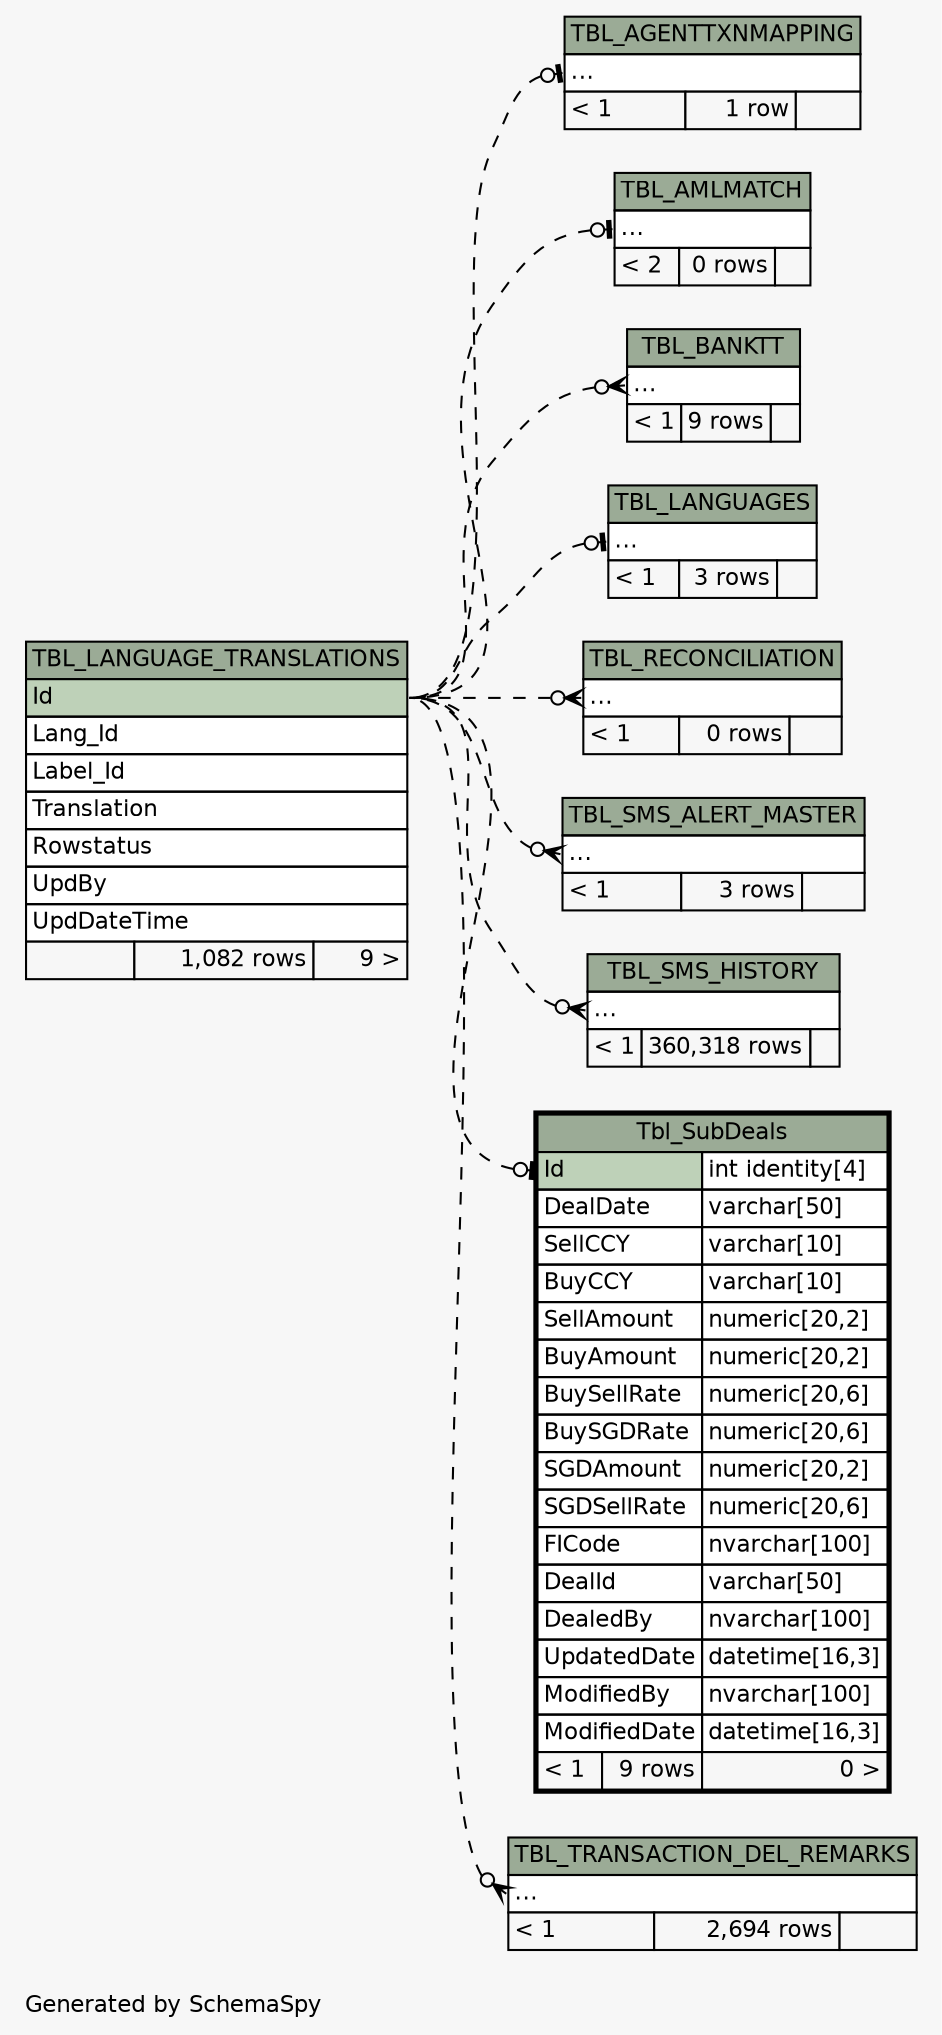 // dot 2.38.0 on Windows 10 10.0
// SchemaSpy rev 590
digraph "impliedTwoDegreesRelationshipsDiagram" {
  graph [
    rankdir="RL"
    bgcolor="#f7f7f7"
    label="\nGenerated by SchemaSpy"
    labeljust="l"
    nodesep="0.18"
    ranksep="0.46"
    fontname="Helvetica"
    fontsize="11"
  ];
  node [
    fontname="Helvetica"
    fontsize="11"
    shape="plaintext"
  ];
  edge [
    arrowsize="0.8"
  ];
  "TBL_AGENTTXNMAPPING":"elipses":w -> "TBL_LANGUAGE_TRANSLATIONS":"Id":e [arrowhead=none dir=back arrowtail=teeodot style=dashed];
  "TBL_AMLMATCH":"elipses":w -> "TBL_LANGUAGE_TRANSLATIONS":"Id":e [arrowhead=none dir=back arrowtail=teeodot style=dashed];
  "TBL_BANKTT":"elipses":w -> "TBL_LANGUAGE_TRANSLATIONS":"Id":e [arrowhead=none dir=back arrowtail=crowodot style=dashed];
  "TBL_LANGUAGES":"elipses":w -> "TBL_LANGUAGE_TRANSLATIONS":"Id":e [arrowhead=none dir=back arrowtail=teeodot style=dashed];
  "TBL_RECONCILIATION":"elipses":w -> "TBL_LANGUAGE_TRANSLATIONS":"Id":e [arrowhead=none dir=back arrowtail=crowodot style=dashed];
  "TBL_SMS_ALERT_MASTER":"elipses":w -> "TBL_LANGUAGE_TRANSLATIONS":"Id":e [arrowhead=none dir=back arrowtail=crowodot style=dashed];
  "TBL_SMS_HISTORY":"elipses":w -> "TBL_LANGUAGE_TRANSLATIONS":"Id":e [arrowhead=none dir=back arrowtail=crowodot style=dashed];
  "Tbl_SubDeals":"Id":w -> "TBL_LANGUAGE_TRANSLATIONS":"Id":e [arrowhead=none dir=back arrowtail=teeodot style=dashed];
  "TBL_TRANSACTION_DEL_REMARKS":"elipses":w -> "TBL_LANGUAGE_TRANSLATIONS":"Id":e [arrowhead=none dir=back arrowtail=crowodot style=dashed];
  "TBL_AGENTTXNMAPPING" [
    label=<
    <TABLE BORDER="0" CELLBORDER="1" CELLSPACING="0" BGCOLOR="#ffffff">
      <TR><TD COLSPAN="3" BGCOLOR="#9bab96" ALIGN="CENTER">TBL_AGENTTXNMAPPING</TD></TR>
      <TR><TD PORT="elipses" COLSPAN="3" ALIGN="LEFT">...</TD></TR>
      <TR><TD ALIGN="LEFT" BGCOLOR="#f7f7f7">&lt; 1</TD><TD ALIGN="RIGHT" BGCOLOR="#f7f7f7">1 row</TD><TD ALIGN="RIGHT" BGCOLOR="#f7f7f7">  </TD></TR>
    </TABLE>>
    URL="TBL_AGENTTXNMAPPING.html"
    tooltip="TBL_AGENTTXNMAPPING"
  ];
  "TBL_AMLMATCH" [
    label=<
    <TABLE BORDER="0" CELLBORDER="1" CELLSPACING="0" BGCOLOR="#ffffff">
      <TR><TD COLSPAN="3" BGCOLOR="#9bab96" ALIGN="CENTER">TBL_AMLMATCH</TD></TR>
      <TR><TD PORT="elipses" COLSPAN="3" ALIGN="LEFT">...</TD></TR>
      <TR><TD ALIGN="LEFT" BGCOLOR="#f7f7f7">&lt; 2</TD><TD ALIGN="RIGHT" BGCOLOR="#f7f7f7">0 rows</TD><TD ALIGN="RIGHT" BGCOLOR="#f7f7f7">  </TD></TR>
    </TABLE>>
    URL="TBL_AMLMATCH.html"
    tooltip="TBL_AMLMATCH"
  ];
  "TBL_BANKTT" [
    label=<
    <TABLE BORDER="0" CELLBORDER="1" CELLSPACING="0" BGCOLOR="#ffffff">
      <TR><TD COLSPAN="3" BGCOLOR="#9bab96" ALIGN="CENTER">TBL_BANKTT</TD></TR>
      <TR><TD PORT="elipses" COLSPAN="3" ALIGN="LEFT">...</TD></TR>
      <TR><TD ALIGN="LEFT" BGCOLOR="#f7f7f7">&lt; 1</TD><TD ALIGN="RIGHT" BGCOLOR="#f7f7f7">9 rows</TD><TD ALIGN="RIGHT" BGCOLOR="#f7f7f7">  </TD></TR>
    </TABLE>>
    URL="TBL_BANKTT.html"
    tooltip="TBL_BANKTT"
  ];
  "TBL_LANGUAGE_TRANSLATIONS" [
    label=<
    <TABLE BORDER="0" CELLBORDER="1" CELLSPACING="0" BGCOLOR="#ffffff">
      <TR><TD COLSPAN="3" BGCOLOR="#9bab96" ALIGN="CENTER">TBL_LANGUAGE_TRANSLATIONS</TD></TR>
      <TR><TD PORT="Id" COLSPAN="3" BGCOLOR="#bed1b8" ALIGN="LEFT">Id</TD></TR>
      <TR><TD PORT="Lang_Id" COLSPAN="3" ALIGN="LEFT">Lang_Id</TD></TR>
      <TR><TD PORT="Label_Id" COLSPAN="3" ALIGN="LEFT">Label_Id</TD></TR>
      <TR><TD PORT="Translation" COLSPAN="3" ALIGN="LEFT">Translation</TD></TR>
      <TR><TD PORT="Rowstatus" COLSPAN="3" ALIGN="LEFT">Rowstatus</TD></TR>
      <TR><TD PORT="UpdBy" COLSPAN="3" ALIGN="LEFT">UpdBy</TD></TR>
      <TR><TD PORT="UpdDateTime" COLSPAN="3" ALIGN="LEFT">UpdDateTime</TD></TR>
      <TR><TD ALIGN="LEFT" BGCOLOR="#f7f7f7">  </TD><TD ALIGN="RIGHT" BGCOLOR="#f7f7f7">1,082 rows</TD><TD ALIGN="RIGHT" BGCOLOR="#f7f7f7">9 &gt;</TD></TR>
    </TABLE>>
    URL="TBL_LANGUAGE_TRANSLATIONS.html"
    tooltip="TBL_LANGUAGE_TRANSLATIONS"
  ];
  "TBL_LANGUAGES" [
    label=<
    <TABLE BORDER="0" CELLBORDER="1" CELLSPACING="0" BGCOLOR="#ffffff">
      <TR><TD COLSPAN="3" BGCOLOR="#9bab96" ALIGN="CENTER">TBL_LANGUAGES</TD></TR>
      <TR><TD PORT="elipses" COLSPAN="3" ALIGN="LEFT">...</TD></TR>
      <TR><TD ALIGN="LEFT" BGCOLOR="#f7f7f7">&lt; 1</TD><TD ALIGN="RIGHT" BGCOLOR="#f7f7f7">3 rows</TD><TD ALIGN="RIGHT" BGCOLOR="#f7f7f7">  </TD></TR>
    </TABLE>>
    URL="TBL_LANGUAGES.html"
    tooltip="TBL_LANGUAGES"
  ];
  "TBL_RECONCILIATION" [
    label=<
    <TABLE BORDER="0" CELLBORDER="1" CELLSPACING="0" BGCOLOR="#ffffff">
      <TR><TD COLSPAN="3" BGCOLOR="#9bab96" ALIGN="CENTER">TBL_RECONCILIATION</TD></TR>
      <TR><TD PORT="elipses" COLSPAN="3" ALIGN="LEFT">...</TD></TR>
      <TR><TD ALIGN="LEFT" BGCOLOR="#f7f7f7">&lt; 1</TD><TD ALIGN="RIGHT" BGCOLOR="#f7f7f7">0 rows</TD><TD ALIGN="RIGHT" BGCOLOR="#f7f7f7">  </TD></TR>
    </TABLE>>
    URL="TBL_RECONCILIATION.html"
    tooltip="TBL_RECONCILIATION"
  ];
  "TBL_SMS_ALERT_MASTER" [
    label=<
    <TABLE BORDER="0" CELLBORDER="1" CELLSPACING="0" BGCOLOR="#ffffff">
      <TR><TD COLSPAN="3" BGCOLOR="#9bab96" ALIGN="CENTER">TBL_SMS_ALERT_MASTER</TD></TR>
      <TR><TD PORT="elipses" COLSPAN="3" ALIGN="LEFT">...</TD></TR>
      <TR><TD ALIGN="LEFT" BGCOLOR="#f7f7f7">&lt; 1</TD><TD ALIGN="RIGHT" BGCOLOR="#f7f7f7">3 rows</TD><TD ALIGN="RIGHT" BGCOLOR="#f7f7f7">  </TD></TR>
    </TABLE>>
    URL="TBL_SMS_ALERT_MASTER.html"
    tooltip="TBL_SMS_ALERT_MASTER"
  ];
  "TBL_SMS_HISTORY" [
    label=<
    <TABLE BORDER="0" CELLBORDER="1" CELLSPACING="0" BGCOLOR="#ffffff">
      <TR><TD COLSPAN="3" BGCOLOR="#9bab96" ALIGN="CENTER">TBL_SMS_HISTORY</TD></TR>
      <TR><TD PORT="elipses" COLSPAN="3" ALIGN="LEFT">...</TD></TR>
      <TR><TD ALIGN="LEFT" BGCOLOR="#f7f7f7">&lt; 1</TD><TD ALIGN="RIGHT" BGCOLOR="#f7f7f7">360,318 rows</TD><TD ALIGN="RIGHT" BGCOLOR="#f7f7f7">  </TD></TR>
    </TABLE>>
    URL="TBL_SMS_HISTORY.html"
    tooltip="TBL_SMS_HISTORY"
  ];
  "Tbl_SubDeals" [
    label=<
    <TABLE BORDER="2" CELLBORDER="1" CELLSPACING="0" BGCOLOR="#ffffff">
      <TR><TD COLSPAN="3" BGCOLOR="#9bab96" ALIGN="CENTER">Tbl_SubDeals</TD></TR>
      <TR><TD PORT="Id" COLSPAN="2" BGCOLOR="#bed1b8" ALIGN="LEFT">Id</TD><TD PORT="Id.type" ALIGN="LEFT">int identity[4]</TD></TR>
      <TR><TD PORT="DealDate" COLSPAN="2" ALIGN="LEFT">DealDate</TD><TD PORT="DealDate.type" ALIGN="LEFT">varchar[50]</TD></TR>
      <TR><TD PORT="SellCCY" COLSPAN="2" ALIGN="LEFT">SellCCY</TD><TD PORT="SellCCY.type" ALIGN="LEFT">varchar[10]</TD></TR>
      <TR><TD PORT="BuyCCY" COLSPAN="2" ALIGN="LEFT">BuyCCY</TD><TD PORT="BuyCCY.type" ALIGN="LEFT">varchar[10]</TD></TR>
      <TR><TD PORT="SellAmount" COLSPAN="2" ALIGN="LEFT">SellAmount</TD><TD PORT="SellAmount.type" ALIGN="LEFT">numeric[20,2]</TD></TR>
      <TR><TD PORT="BuyAmount" COLSPAN="2" ALIGN="LEFT">BuyAmount</TD><TD PORT="BuyAmount.type" ALIGN="LEFT">numeric[20,2]</TD></TR>
      <TR><TD PORT="BuySellRate" COLSPAN="2" ALIGN="LEFT">BuySellRate</TD><TD PORT="BuySellRate.type" ALIGN="LEFT">numeric[20,6]</TD></TR>
      <TR><TD PORT="BuySGDRate" COLSPAN="2" ALIGN="LEFT">BuySGDRate</TD><TD PORT="BuySGDRate.type" ALIGN="LEFT">numeric[20,6]</TD></TR>
      <TR><TD PORT="SGDAmount" COLSPAN="2" ALIGN="LEFT">SGDAmount</TD><TD PORT="SGDAmount.type" ALIGN="LEFT">numeric[20,2]</TD></TR>
      <TR><TD PORT="SGDSellRate" COLSPAN="2" ALIGN="LEFT">SGDSellRate</TD><TD PORT="SGDSellRate.type" ALIGN="LEFT">numeric[20,6]</TD></TR>
      <TR><TD PORT="FICode" COLSPAN="2" ALIGN="LEFT">FICode</TD><TD PORT="FICode.type" ALIGN="LEFT">nvarchar[100]</TD></TR>
      <TR><TD PORT="DealId" COLSPAN="2" ALIGN="LEFT">DealId</TD><TD PORT="DealId.type" ALIGN="LEFT">varchar[50]</TD></TR>
      <TR><TD PORT="DealedBy" COLSPAN="2" ALIGN="LEFT">DealedBy</TD><TD PORT="DealedBy.type" ALIGN="LEFT">nvarchar[100]</TD></TR>
      <TR><TD PORT="UpdatedDate" COLSPAN="2" ALIGN="LEFT">UpdatedDate</TD><TD PORT="UpdatedDate.type" ALIGN="LEFT">datetime[16,3]</TD></TR>
      <TR><TD PORT="ModifiedBy" COLSPAN="2" ALIGN="LEFT">ModifiedBy</TD><TD PORT="ModifiedBy.type" ALIGN="LEFT">nvarchar[100]</TD></TR>
      <TR><TD PORT="ModifiedDate" COLSPAN="2" ALIGN="LEFT">ModifiedDate</TD><TD PORT="ModifiedDate.type" ALIGN="LEFT">datetime[16,3]</TD></TR>
      <TR><TD ALIGN="LEFT" BGCOLOR="#f7f7f7">&lt; 1</TD><TD ALIGN="RIGHT" BGCOLOR="#f7f7f7">9 rows</TD><TD ALIGN="RIGHT" BGCOLOR="#f7f7f7">0 &gt;</TD></TR>
    </TABLE>>
    URL="Tbl_SubDeals.html"
    tooltip="Tbl_SubDeals"
  ];
  "TBL_TRANSACTION_DEL_REMARKS" [
    label=<
    <TABLE BORDER="0" CELLBORDER="1" CELLSPACING="0" BGCOLOR="#ffffff">
      <TR><TD COLSPAN="3" BGCOLOR="#9bab96" ALIGN="CENTER">TBL_TRANSACTION_DEL_REMARKS</TD></TR>
      <TR><TD PORT="elipses" COLSPAN="3" ALIGN="LEFT">...</TD></TR>
      <TR><TD ALIGN="LEFT" BGCOLOR="#f7f7f7">&lt; 1</TD><TD ALIGN="RIGHT" BGCOLOR="#f7f7f7">2,694 rows</TD><TD ALIGN="RIGHT" BGCOLOR="#f7f7f7">  </TD></TR>
    </TABLE>>
    URL="TBL_TRANSACTION_DEL_REMARKS.html"
    tooltip="TBL_TRANSACTION_DEL_REMARKS"
  ];
}

